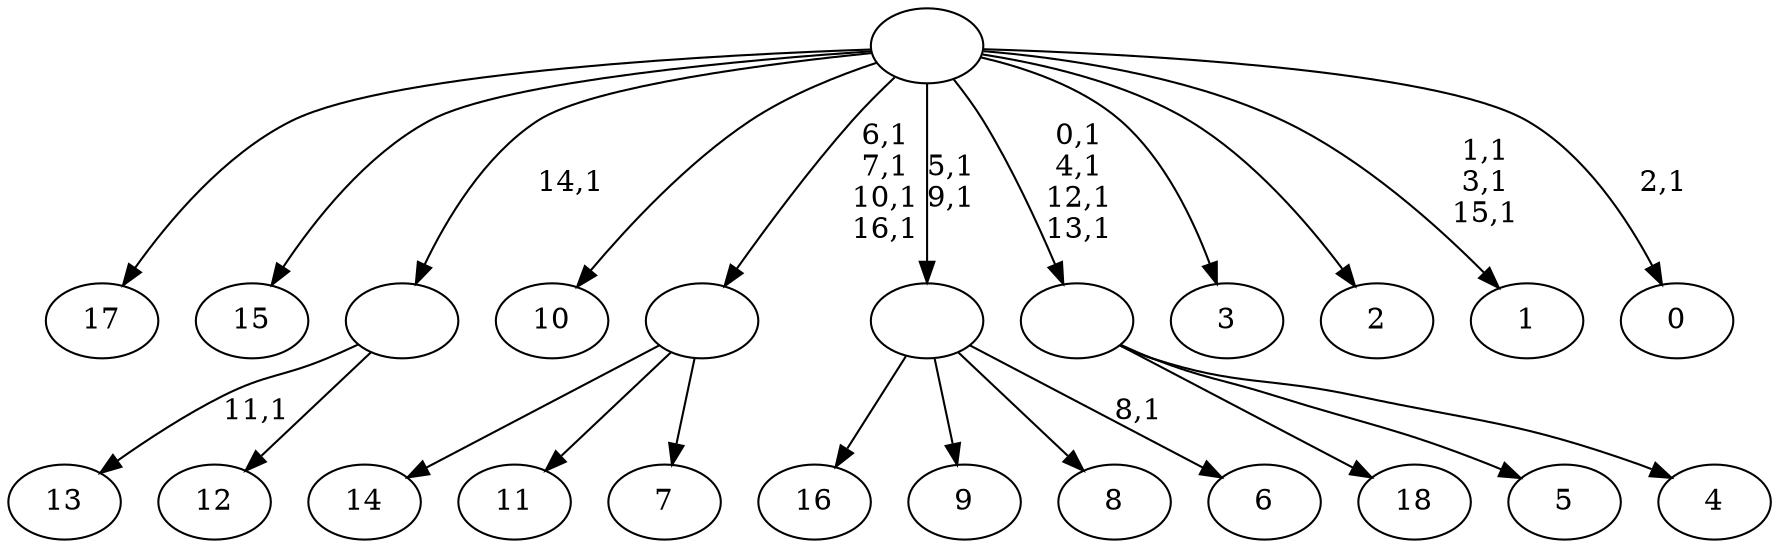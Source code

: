 digraph T {
	36 [label="18"]
	35 [label="17"]
	34 [label="16"]
	33 [label="15"]
	32 [label="14"]
	31 [label="13"]
	29 [label="12"]
	28 [label=""]
	27 [label="11"]
	26 [label="10"]
	25 [label="9"]
	24 [label="8"]
	23 [label="7"]
	22 [label=""]
	18 [label="6"]
	16 [label=""]
	14 [label="5"]
	13 [label="4"]
	12 [label=""]
	8 [label="3"]
	7 [label="2"]
	6 [label="1"]
	2 [label="0"]
	0 [label=""]
	28 -> 31 [label="11,1"]
	28 -> 29 [label=""]
	22 -> 32 [label=""]
	22 -> 27 [label=""]
	22 -> 23 [label=""]
	16 -> 18 [label="8,1"]
	16 -> 34 [label=""]
	16 -> 25 [label=""]
	16 -> 24 [label=""]
	12 -> 36 [label=""]
	12 -> 14 [label=""]
	12 -> 13 [label=""]
	0 -> 2 [label="2,1"]
	0 -> 6 [label="1,1\n3,1\n15,1"]
	0 -> 12 [label="0,1\n4,1\n12,1\n13,1"]
	0 -> 16 [label="5,1\n9,1"]
	0 -> 22 [label="6,1\n7,1\n10,1\n16,1"]
	0 -> 35 [label=""]
	0 -> 33 [label=""]
	0 -> 28 [label="14,1"]
	0 -> 26 [label=""]
	0 -> 8 [label=""]
	0 -> 7 [label=""]
}
